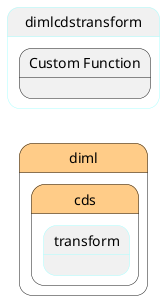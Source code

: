@startuml
left to right direction


state "diml" as diml #ffcc88 {
state "cds" as dimlcds #ffcc88 {
state "transform" as dimlcdstransform ##aaffff {
}
}
}


state "dimlcdstransform" as pstatename ##aaffff {
    state "Custom Function" as transformfunction {
    }
}





@enduml
